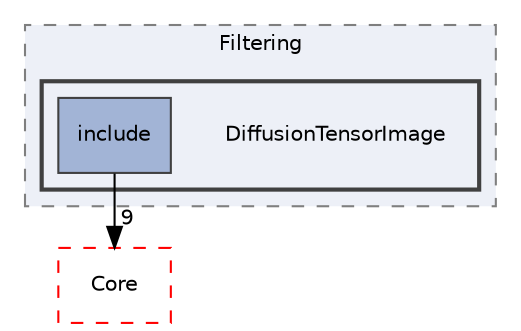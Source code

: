 digraph "DiffusionTensorImage"
{
 // LATEX_PDF_SIZE
  edge [fontname="Helvetica",fontsize="10",labelfontname="Helvetica",labelfontsize="10"];
  node [fontname="Helvetica",fontsize="10",shape=record];
  compound=true
  subgraph clusterdir_6724b11ef9ad676a0a0c31463bff1d93 {
    graph [ bgcolor="#edf0f7", pencolor="grey50", style="filled,dashed,", label="Filtering", fontname="Helvetica", fontsize="10", URL="dir_6724b11ef9ad676a0a0c31463bff1d93.html"]
  subgraph clusterdir_26b1d79fbef44cab07cac745e18a8ee4 {
    graph [ bgcolor="#edf0f7", pencolor="grey25", style="filled,bold,", label="", fontname="Helvetica", fontsize="10", URL="dir_26b1d79fbef44cab07cac745e18a8ee4.html"]
    dir_26b1d79fbef44cab07cac745e18a8ee4 [shape=plaintext, label="DiffusionTensorImage"];
  dir_45f1927944dfc731fbf421fe06bf9f7c [shape=box, label="include", style="filled,", fillcolor="#a2b4d6", color="grey25", URL="dir_45f1927944dfc731fbf421fe06bf9f7c.html"];
  }
  }
  dir_cac7f9cecb9aa42a0bd05452dddd8a21 [shape=box, label="Core", style="dashed,", fillcolor="#edf0f7", color="red", URL="dir_cac7f9cecb9aa42a0bd05452dddd8a21.html"];
  dir_45f1927944dfc731fbf421fe06bf9f7c->dir_cac7f9cecb9aa42a0bd05452dddd8a21 [headlabel="9", labeldistance=1.5 headhref="dir_000082_000014.html"];
}

